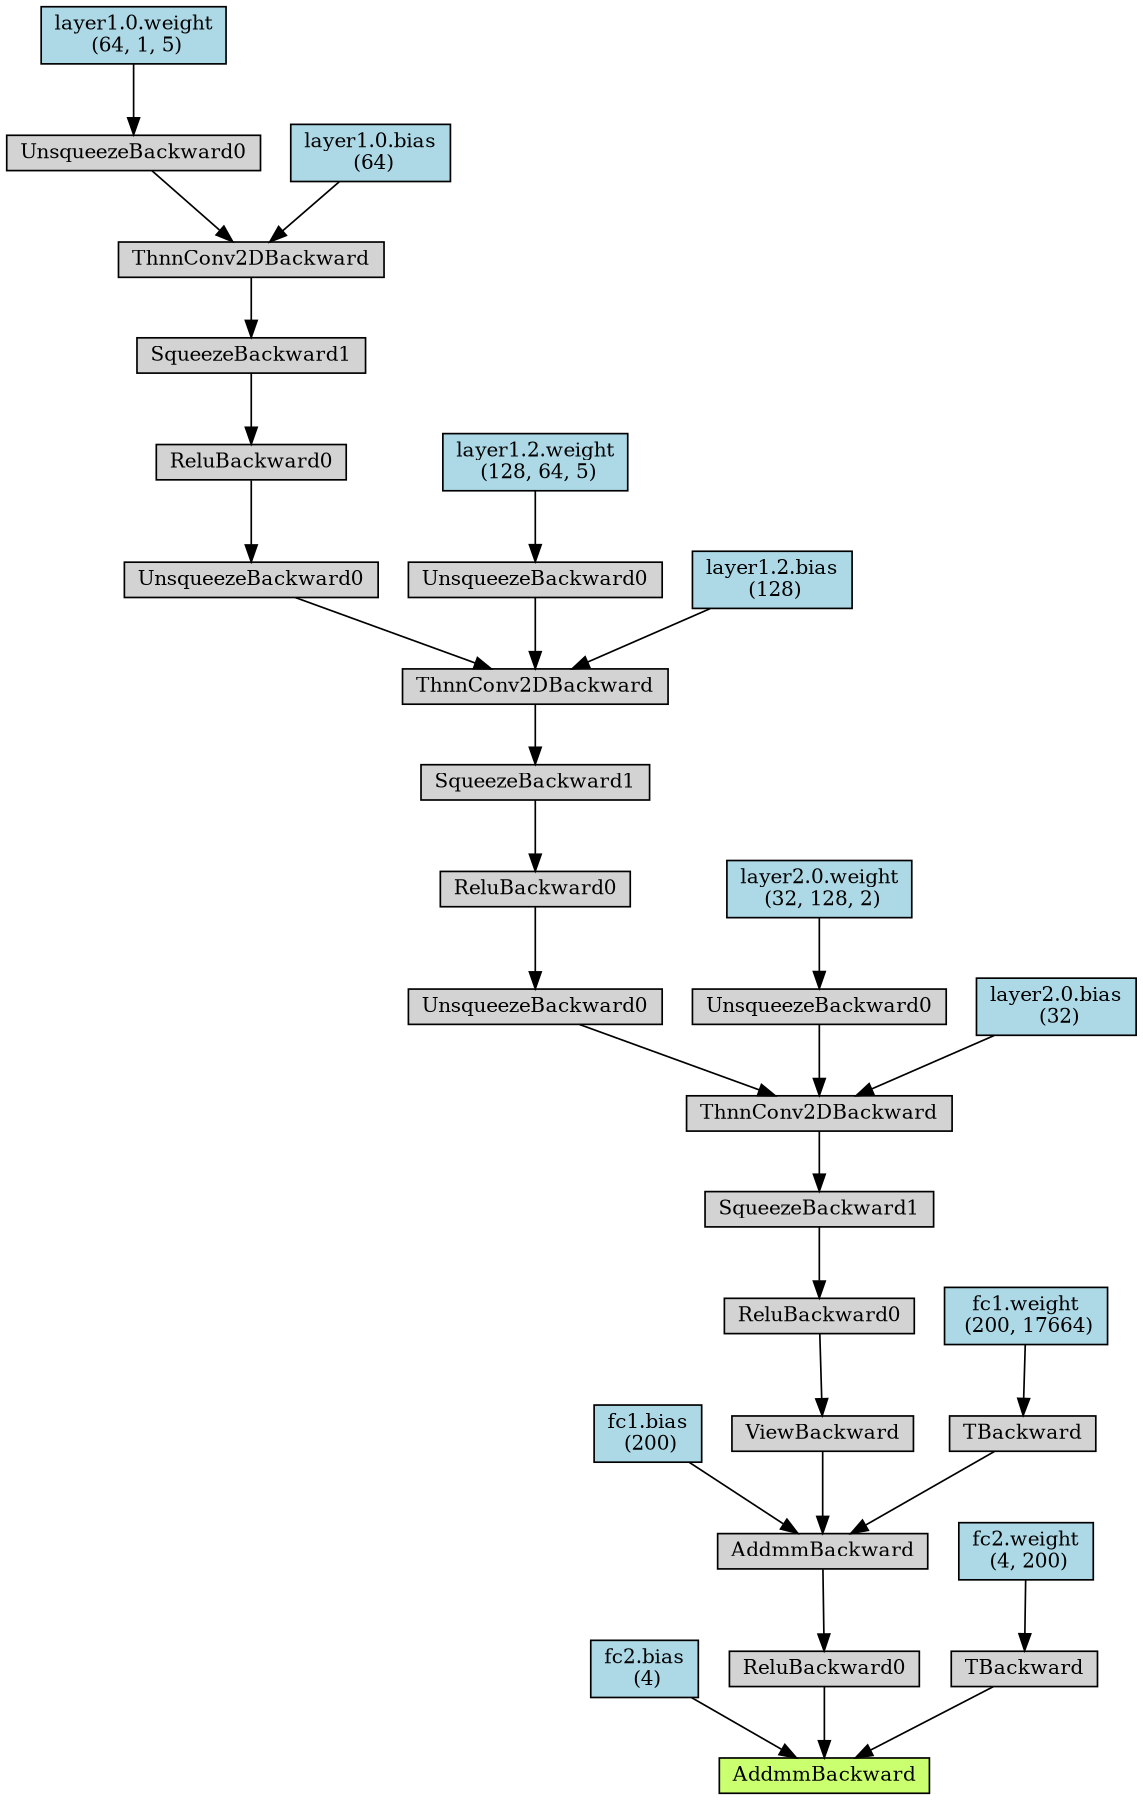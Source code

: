 digraph {
	graph [size="12,12"]
	node [align=left fontsize=12 height=0.2 ranksep=0.1 shape=box style=filled]
	2526175371160 [label=AddmmBackward fillcolor=darkolivegreen1]
	2526175371216 -> 2526175371160
	2526175371216 [label="fc2.bias
 (4)" fillcolor=lightblue]
	2526175461448 -> 2526175371160
	2526175461448 [label=ReluBackward0]
	2526175461784 -> 2526175461448
	2526175461784 [label=AddmmBackward]
	2526175461840 -> 2526175461784
	2526175461840 [label="fc1.bias
 (200)" fillcolor=lightblue]
	2526175461728 -> 2526175461784
	2526175461728 [label=ViewBackward]
	2526175461616 -> 2526175461728
	2526175461616 [label=ReluBackward0]
	2526175462176 -> 2526175461616
	2526175462176 [label=SqueezeBackward1]
	2526175462288 -> 2526175462176
	2526175462288 [label=ThnnConv2DBackward]
	2526175462400 -> 2526175462288
	2526175462400 [label=UnsqueezeBackward0]
	2526175462624 -> 2526175462400
	2526175462624 [label=ReluBackward0]
	2526175462792 -> 2526175462624
	2526175462792 [label=SqueezeBackward1]
	2526175462960 -> 2526175462792
	2526175462960 [label=ThnnConv2DBackward]
	2526175463128 -> 2526175462960
	2526175463128 [label=UnsqueezeBackward0]
	2526175463352 -> 2526175463128
	2526175463352 [label=ReluBackward0]
	2526175463520 -> 2526175463352
	2526175463520 [label=SqueezeBackward1]
	2526175463688 -> 2526175463520
	2526175463688 [label=ThnnConv2DBackward]
	2526175463856 -> 2526175463688
	2526175463856 [label=UnsqueezeBackward0]
	2526175464024 -> 2526175463856
	2526175464024 [label="layer1.0.weight
 (64, 1, 5)" fillcolor=lightblue]
	2526175463912 -> 2526175463688
	2526175463912 [label="layer1.0.bias
 (64)" fillcolor=lightblue]
	2526175463184 -> 2526175462960
	2526175463184 [label=UnsqueezeBackward0]
	2526175463408 -> 2526175463184
	2526175463408 [label="layer1.2.weight
 (128, 64, 5)" fillcolor=lightblue]
	2526175463240 -> 2526175462960
	2526175463240 [label="layer1.2.bias
 (128)" fillcolor=lightblue]
	2526175462456 -> 2526175462288
	2526175462456 [label=UnsqueezeBackward0]
	2526175462680 -> 2526175462456
	2526175462680 [label="layer2.0.weight
 (32, 128, 2)" fillcolor=lightblue]
	2526175462512 -> 2526175462288
	2526175462512 [label="layer2.0.bias
 (32)" fillcolor=lightblue]
	2526175461952 -> 2526175461784
	2526175461952 [label=TBackward]
	2526175462120 -> 2526175461952
	2526175462120 [label="fc1.weight
 (200, 17664)" fillcolor=lightblue]
	2526175461504 -> 2526175371160
	2526175461504 [label=TBackward]
	2526175461896 -> 2526175461504
	2526175461896 [label="fc2.weight
 (4, 200)" fillcolor=lightblue]
}
